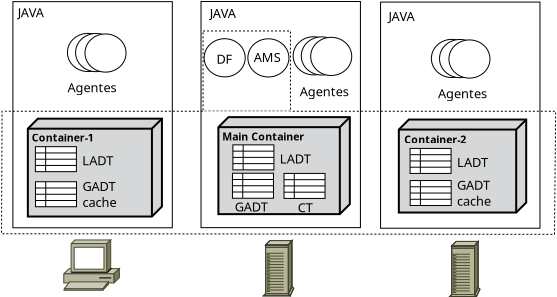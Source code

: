 <?xml version="1.0" encoding="UTF-8"?>
<dia:diagram xmlns:dia="http://www.lysator.liu.se/~alla/dia/">
  <dia:layer name="Segundo Plano" visible="true" active="true">
    <dia:object type="Cisco - PC" version="1" id="O0">
      <dia:attribute name="obj_pos">
        <dia:point val="21.895,15.465"/>
      </dia:attribute>
      <dia:attribute name="obj_bb">
        <dia:rectangle val="21.894,15.464;24.676,17.982"/>
      </dia:attribute>
      <dia:attribute name="meta">
        <dia:composite type="dict"/>
      </dia:attribute>
      <dia:attribute name="elem_corner">
        <dia:point val="21.895,15.465"/>
      </dia:attribute>
      <dia:attribute name="elem_width">
        <dia:real val="2.781"/>
      </dia:attribute>
      <dia:attribute name="elem_height">
        <dia:real val="2.516"/>
      </dia:attribute>
      <dia:attribute name="line_width">
        <dia:real val="0.05"/>
      </dia:attribute>
      <dia:attribute name="line_colour">
        <dia:color val="#000000"/>
      </dia:attribute>
      <dia:attribute name="fill_colour">
        <dia:color val="#ffffff"/>
      </dia:attribute>
      <dia:attribute name="show_background">
        <dia:boolean val="true"/>
      </dia:attribute>
      <dia:attribute name="line_style">
        <dia:enum val="0"/>
        <dia:real val="1"/>
      </dia:attribute>
      <dia:attribute name="flip_horizontal">
        <dia:boolean val="false"/>
      </dia:attribute>
      <dia:attribute name="flip_vertical">
        <dia:boolean val="false"/>
      </dia:attribute>
      <dia:attribute name="subscale">
        <dia:real val="1"/>
      </dia:attribute>
    </dia:object>
    <dia:object type="Cisco - IBM Tower" version="1" id="O1">
      <dia:attribute name="obj_pos">
        <dia:point val="31.875,15.496"/>
      </dia:attribute>
      <dia:attribute name="obj_bb">
        <dia:rectangle val="31.869,14.825;34.19,19.258"/>
      </dia:attribute>
      <dia:attribute name="meta">
        <dia:composite type="dict"/>
      </dia:attribute>
      <dia:attribute name="elem_corner">
        <dia:point val="31.875,15.496"/>
      </dia:attribute>
      <dia:attribute name="elem_width">
        <dia:real val="1.519"/>
      </dia:attribute>
      <dia:attribute name="elem_height">
        <dia:real val="2.762"/>
      </dia:attribute>
      <dia:attribute name="line_width">
        <dia:real val="0.05"/>
      </dia:attribute>
      <dia:attribute name="line_colour">
        <dia:color val="#000000"/>
      </dia:attribute>
      <dia:attribute name="fill_colour">
        <dia:color val="#ffffff"/>
      </dia:attribute>
      <dia:attribute name="show_background">
        <dia:boolean val="true"/>
      </dia:attribute>
      <dia:attribute name="line_style">
        <dia:enum val="0"/>
        <dia:real val="1"/>
      </dia:attribute>
      <dia:attribute name="flip_horizontal">
        <dia:boolean val="false"/>
      </dia:attribute>
      <dia:attribute name="flip_vertical">
        <dia:boolean val="false"/>
      </dia:attribute>
      <dia:attribute name="subscale">
        <dia:real val="1"/>
      </dia:attribute>
    </dia:object>
    <dia:object type="Flowchart - Box" version="0" id="O2">
      <dia:attribute name="obj_pos">
        <dia:point val="19.351,3.55"/>
      </dia:attribute>
      <dia:attribute name="obj_bb">
        <dia:rectangle val="19.326,3.525;27.345,14.882"/>
      </dia:attribute>
      <dia:attribute name="elem_corner">
        <dia:point val="19.351,3.55"/>
      </dia:attribute>
      <dia:attribute name="elem_width">
        <dia:real val="7.97"/>
      </dia:attribute>
      <dia:attribute name="elem_height">
        <dia:real val="11.307"/>
      </dia:attribute>
      <dia:attribute name="border_width">
        <dia:real val="0.05"/>
      </dia:attribute>
      <dia:attribute name="show_background">
        <dia:boolean val="true"/>
      </dia:attribute>
      <dia:attribute name="padding">
        <dia:real val="0.5"/>
      </dia:attribute>
      <dia:attribute name="text">
        <dia:composite type="text">
          <dia:attribute name="string">
            <dia:string>##</dia:string>
          </dia:attribute>
          <dia:attribute name="font">
            <dia:font family="sans" style="0" name="Helvetica"/>
          </dia:attribute>
          <dia:attribute name="height">
            <dia:real val="0.8"/>
          </dia:attribute>
          <dia:attribute name="pos">
            <dia:point val="23.336,9.398"/>
          </dia:attribute>
          <dia:attribute name="color">
            <dia:color val="#000000"/>
          </dia:attribute>
          <dia:attribute name="alignment">
            <dia:enum val="1"/>
          </dia:attribute>
        </dia:composite>
      </dia:attribute>
    </dia:object>
    <dia:object type="Flowchart - Box" version="0" id="O3">
      <dia:attribute name="obj_pos">
        <dia:point val="28.757,3.543"/>
      </dia:attribute>
      <dia:attribute name="obj_bb">
        <dia:rectangle val="28.732,3.518;36.752,14.875"/>
      </dia:attribute>
      <dia:attribute name="elem_corner">
        <dia:point val="28.757,3.543"/>
      </dia:attribute>
      <dia:attribute name="elem_width">
        <dia:real val="7.97"/>
      </dia:attribute>
      <dia:attribute name="elem_height">
        <dia:real val="11.307"/>
      </dia:attribute>
      <dia:attribute name="border_width">
        <dia:real val="0.05"/>
      </dia:attribute>
      <dia:attribute name="show_background">
        <dia:boolean val="true"/>
      </dia:attribute>
      <dia:attribute name="padding">
        <dia:real val="0.5"/>
      </dia:attribute>
      <dia:attribute name="text">
        <dia:composite type="text">
          <dia:attribute name="string">
            <dia:string>##</dia:string>
          </dia:attribute>
          <dia:attribute name="font">
            <dia:font family="sans" style="0" name="Helvetica"/>
          </dia:attribute>
          <dia:attribute name="height">
            <dia:real val="0.8"/>
          </dia:attribute>
          <dia:attribute name="pos">
            <dia:point val="32.742,9.392"/>
          </dia:attribute>
          <dia:attribute name="color">
            <dia:color val="#000000"/>
          </dia:attribute>
          <dia:attribute name="alignment">
            <dia:enum val="1"/>
          </dia:attribute>
        </dia:composite>
      </dia:attribute>
    </dia:object>
    <dia:object type="Standard - Box" version="0" id="O4">
      <dia:attribute name="obj_pos">
        <dia:point val="28.859,5.017"/>
      </dia:attribute>
      <dia:attribute name="obj_bb">
        <dia:rectangle val="28.834,4.992;33.255,9.056"/>
      </dia:attribute>
      <dia:attribute name="elem_corner">
        <dia:point val="28.859,5.017"/>
      </dia:attribute>
      <dia:attribute name="elem_width">
        <dia:real val="4.37"/>
      </dia:attribute>
      <dia:attribute name="elem_height">
        <dia:real val="4.014"/>
      </dia:attribute>
      <dia:attribute name="border_width">
        <dia:real val="0.05"/>
      </dia:attribute>
      <dia:attribute name="show_background">
        <dia:boolean val="true"/>
      </dia:attribute>
      <dia:attribute name="line_style">
        <dia:enum val="4"/>
      </dia:attribute>
    </dia:object>
    <dia:object type="Flowchart - Box" version="0" id="O5">
      <dia:attribute name="obj_pos">
        <dia:point val="37.734,3.572"/>
      </dia:attribute>
      <dia:attribute name="obj_bb">
        <dia:rectangle val="37.709,3.547;45.728,14.904"/>
      </dia:attribute>
      <dia:attribute name="elem_corner">
        <dia:point val="37.734,3.572"/>
      </dia:attribute>
      <dia:attribute name="elem_width">
        <dia:real val="7.97"/>
      </dia:attribute>
      <dia:attribute name="elem_height">
        <dia:real val="11.307"/>
      </dia:attribute>
      <dia:attribute name="border_width">
        <dia:real val="0.05"/>
      </dia:attribute>
      <dia:attribute name="show_background">
        <dia:boolean val="true"/>
      </dia:attribute>
      <dia:attribute name="padding">
        <dia:real val="0.5"/>
      </dia:attribute>
      <dia:attribute name="text">
        <dia:composite type="text">
          <dia:attribute name="string">
            <dia:string>##</dia:string>
          </dia:attribute>
          <dia:attribute name="font">
            <dia:font family="sans" style="0" name="Helvetica"/>
          </dia:attribute>
          <dia:attribute name="height">
            <dia:real val="0.8"/>
          </dia:attribute>
          <dia:attribute name="pos">
            <dia:point val="41.719,9.421"/>
          </dia:attribute>
          <dia:attribute name="color">
            <dia:color val="#000000"/>
          </dia:attribute>
          <dia:attribute name="alignment">
            <dia:enum val="1"/>
          </dia:attribute>
        </dia:composite>
      </dia:attribute>
    </dia:object>
    <dia:object type="Cisco - IBM Tower" version="1" id="O6">
      <dia:attribute name="obj_pos">
        <dia:point val="41.184,15.541"/>
      </dia:attribute>
      <dia:attribute name="obj_bb">
        <dia:rectangle val="41.178,14.87;43.498,19.303"/>
      </dia:attribute>
      <dia:attribute name="meta">
        <dia:composite type="dict"/>
      </dia:attribute>
      <dia:attribute name="elem_corner">
        <dia:point val="41.184,15.541"/>
      </dia:attribute>
      <dia:attribute name="elem_width">
        <dia:real val="1.519"/>
      </dia:attribute>
      <dia:attribute name="elem_height">
        <dia:real val="2.762"/>
      </dia:attribute>
      <dia:attribute name="line_width">
        <dia:real val="0.05"/>
      </dia:attribute>
      <dia:attribute name="line_colour">
        <dia:color val="#000000"/>
      </dia:attribute>
      <dia:attribute name="fill_colour">
        <dia:color val="#ffffff"/>
      </dia:attribute>
      <dia:attribute name="show_background">
        <dia:boolean val="true"/>
      </dia:attribute>
      <dia:attribute name="line_style">
        <dia:enum val="0"/>
        <dia:real val="1"/>
      </dia:attribute>
      <dia:attribute name="flip_horizontal">
        <dia:boolean val="false"/>
      </dia:attribute>
      <dia:attribute name="flip_vertical">
        <dia:boolean val="false"/>
      </dia:attribute>
      <dia:attribute name="subscale">
        <dia:real val="1"/>
      </dia:attribute>
    </dia:object>
    <dia:object type="Standard - Text" version="1" id="O7">
      <dia:attribute name="obj_pos">
        <dia:point val="19.588,4.33"/>
      </dia:attribute>
      <dia:attribute name="obj_bb">
        <dia:rectangle val="19.588,3.735;21.03,4.482"/>
      </dia:attribute>
      <dia:attribute name="text">
        <dia:composite type="text">
          <dia:attribute name="string">
            <dia:string>#JAVA#</dia:string>
          </dia:attribute>
          <dia:attribute name="font">
            <dia:font family="sans" style="0" name="Helvetica"/>
          </dia:attribute>
          <dia:attribute name="height">
            <dia:real val="0.8"/>
          </dia:attribute>
          <dia:attribute name="pos">
            <dia:point val="19.588,4.33"/>
          </dia:attribute>
          <dia:attribute name="color">
            <dia:color val="#000000"/>
          </dia:attribute>
          <dia:attribute name="alignment">
            <dia:enum val="0"/>
          </dia:attribute>
        </dia:composite>
      </dia:attribute>
      <dia:attribute name="valign">
        <dia:enum val="3"/>
      </dia:attribute>
    </dia:object>
    <dia:object type="Standard - Text" version="1" id="O8">
      <dia:attribute name="obj_pos">
        <dia:point val="29.195,4.365"/>
      </dia:attribute>
      <dia:attribute name="obj_bb">
        <dia:rectangle val="29.195,3.77;30.637,4.518"/>
      </dia:attribute>
      <dia:attribute name="text">
        <dia:composite type="text">
          <dia:attribute name="string">
            <dia:string>#JAVA#</dia:string>
          </dia:attribute>
          <dia:attribute name="font">
            <dia:font family="sans" style="0" name="Helvetica"/>
          </dia:attribute>
          <dia:attribute name="height">
            <dia:real val="0.8"/>
          </dia:attribute>
          <dia:attribute name="pos">
            <dia:point val="29.195,4.365"/>
          </dia:attribute>
          <dia:attribute name="color">
            <dia:color val="#000000"/>
          </dia:attribute>
          <dia:attribute name="alignment">
            <dia:enum val="0"/>
          </dia:attribute>
        </dia:composite>
      </dia:attribute>
      <dia:attribute name="valign">
        <dia:enum val="3"/>
      </dia:attribute>
    </dia:object>
    <dia:object type="Standard - Text" version="1" id="O9">
      <dia:attribute name="obj_pos">
        <dia:point val="38.129,4.521"/>
      </dia:attribute>
      <dia:attribute name="obj_bb">
        <dia:rectangle val="38.129,3.926;39.572,4.673"/>
      </dia:attribute>
      <dia:attribute name="text">
        <dia:composite type="text">
          <dia:attribute name="string">
            <dia:string>#JAVA#</dia:string>
          </dia:attribute>
          <dia:attribute name="font">
            <dia:font family="sans" style="0" name="Helvetica"/>
          </dia:attribute>
          <dia:attribute name="height">
            <dia:real val="0.8"/>
          </dia:attribute>
          <dia:attribute name="pos">
            <dia:point val="38.129,4.521"/>
          </dia:attribute>
          <dia:attribute name="color">
            <dia:color val="#000000"/>
          </dia:attribute>
          <dia:attribute name="alignment">
            <dia:enum val="0"/>
          </dia:attribute>
        </dia:composite>
      </dia:attribute>
      <dia:attribute name="valign">
        <dia:enum val="3"/>
      </dia:attribute>
    </dia:object>
    <dia:group>
      <dia:object type="Flowchart - Ellipse" version="0" id="O10">
        <dia:attribute name="obj_pos">
          <dia:point val="22.078,5.137"/>
        </dia:attribute>
        <dia:attribute name="obj_bb">
          <dia:rectangle val="22.052,5.112;24.155,7.071"/>
        </dia:attribute>
        <dia:attribute name="elem_corner">
          <dia:point val="22.078,5.137"/>
        </dia:attribute>
        <dia:attribute name="elem_width">
          <dia:real val="2.053"/>
        </dia:attribute>
        <dia:attribute name="elem_height">
          <dia:real val="1.909"/>
        </dia:attribute>
        <dia:attribute name="border_width">
          <dia:real val="0.05"/>
        </dia:attribute>
        <dia:attribute name="show_background">
          <dia:boolean val="true"/>
        </dia:attribute>
        <dia:attribute name="padding">
          <dia:real val="0.354"/>
        </dia:attribute>
        <dia:attribute name="text">
          <dia:composite type="text">
            <dia:attribute name="string">
              <dia:string>##</dia:string>
            </dia:attribute>
            <dia:attribute name="font">
              <dia:font family="sans" style="0" name="Helvetica"/>
            </dia:attribute>
            <dia:attribute name="height">
              <dia:real val="0.8"/>
            </dia:attribute>
            <dia:attribute name="pos">
              <dia:point val="23.104,6.286"/>
            </dia:attribute>
            <dia:attribute name="color">
              <dia:color val="#000000"/>
            </dia:attribute>
            <dia:attribute name="alignment">
              <dia:enum val="1"/>
            </dia:attribute>
          </dia:composite>
        </dia:attribute>
      </dia:object>
      <dia:object type="Flowchart - Ellipse" version="0" id="O11">
        <dia:attribute name="obj_pos">
          <dia:point val="22.485,5.142"/>
        </dia:attribute>
        <dia:attribute name="obj_bb">
          <dia:rectangle val="22.46,5.117;24.563,7.077"/>
        </dia:attribute>
        <dia:attribute name="elem_corner">
          <dia:point val="22.485,5.142"/>
        </dia:attribute>
        <dia:attribute name="elem_width">
          <dia:real val="2.053"/>
        </dia:attribute>
        <dia:attribute name="elem_height">
          <dia:real val="1.909"/>
        </dia:attribute>
        <dia:attribute name="border_width">
          <dia:real val="0.05"/>
        </dia:attribute>
        <dia:attribute name="show_background">
          <dia:boolean val="true"/>
        </dia:attribute>
        <dia:attribute name="padding">
          <dia:real val="0.354"/>
        </dia:attribute>
        <dia:attribute name="text">
          <dia:composite type="text">
            <dia:attribute name="string">
              <dia:string>##</dia:string>
            </dia:attribute>
            <dia:attribute name="font">
              <dia:font family="sans" style="0" name="Helvetica"/>
            </dia:attribute>
            <dia:attribute name="height">
              <dia:real val="0.8"/>
            </dia:attribute>
            <dia:attribute name="pos">
              <dia:point val="23.511,6.292"/>
            </dia:attribute>
            <dia:attribute name="color">
              <dia:color val="#000000"/>
            </dia:attribute>
            <dia:attribute name="alignment">
              <dia:enum val="1"/>
            </dia:attribute>
          </dia:composite>
        </dia:attribute>
      </dia:object>
      <dia:object type="Flowchart - Ellipse" version="0" id="O12">
        <dia:attribute name="obj_pos">
          <dia:point val="22.955,5.165"/>
        </dia:attribute>
        <dia:attribute name="obj_bb">
          <dia:rectangle val="22.93,5.14;25.033,7.1"/>
        </dia:attribute>
        <dia:attribute name="elem_corner">
          <dia:point val="22.955,5.165"/>
        </dia:attribute>
        <dia:attribute name="elem_width">
          <dia:real val="2.053"/>
        </dia:attribute>
        <dia:attribute name="elem_height">
          <dia:real val="1.909"/>
        </dia:attribute>
        <dia:attribute name="border_width">
          <dia:real val="0.05"/>
        </dia:attribute>
        <dia:attribute name="show_background">
          <dia:boolean val="true"/>
        </dia:attribute>
        <dia:attribute name="padding">
          <dia:real val="0.354"/>
        </dia:attribute>
        <dia:attribute name="text">
          <dia:composite type="text">
            <dia:attribute name="string">
              <dia:string>##</dia:string>
            </dia:attribute>
            <dia:attribute name="font">
              <dia:font family="sans" style="0" name="Helvetica"/>
            </dia:attribute>
            <dia:attribute name="height">
              <dia:real val="0.8"/>
            </dia:attribute>
            <dia:attribute name="pos">
              <dia:point val="23.981,6.315"/>
            </dia:attribute>
            <dia:attribute name="color">
              <dia:color val="#000000"/>
            </dia:attribute>
            <dia:attribute name="alignment">
              <dia:enum val="1"/>
            </dia:attribute>
          </dia:composite>
        </dia:attribute>
      </dia:object>
    </dia:group>
    <dia:group>
      <dia:object type="Flowchart - Ellipse" version="0" id="O13">
        <dia:attribute name="obj_pos">
          <dia:point val="33.363,5.305"/>
        </dia:attribute>
        <dia:attribute name="obj_bb">
          <dia:rectangle val="33.338,5.28;35.441,7.24"/>
        </dia:attribute>
        <dia:attribute name="elem_corner">
          <dia:point val="33.363,5.305"/>
        </dia:attribute>
        <dia:attribute name="elem_width">
          <dia:real val="2.053"/>
        </dia:attribute>
        <dia:attribute name="elem_height">
          <dia:real val="1.909"/>
        </dia:attribute>
        <dia:attribute name="border_width">
          <dia:real val="0.05"/>
        </dia:attribute>
        <dia:attribute name="show_background">
          <dia:boolean val="true"/>
        </dia:attribute>
        <dia:attribute name="padding">
          <dia:real val="0.354"/>
        </dia:attribute>
        <dia:attribute name="text">
          <dia:composite type="text">
            <dia:attribute name="string">
              <dia:string>##</dia:string>
            </dia:attribute>
            <dia:attribute name="font">
              <dia:font family="sans" style="0" name="Helvetica"/>
            </dia:attribute>
            <dia:attribute name="height">
              <dia:real val="0.8"/>
            </dia:attribute>
            <dia:attribute name="pos">
              <dia:point val="34.389,6.455"/>
            </dia:attribute>
            <dia:attribute name="color">
              <dia:color val="#000000"/>
            </dia:attribute>
            <dia:attribute name="alignment">
              <dia:enum val="1"/>
            </dia:attribute>
          </dia:composite>
        </dia:attribute>
      </dia:object>
      <dia:object type="Flowchart - Ellipse" version="0" id="O14">
        <dia:attribute name="obj_pos">
          <dia:point val="33.77,5.311"/>
        </dia:attribute>
        <dia:attribute name="obj_bb">
          <dia:rectangle val="33.745,5.286;35.848,7.245"/>
        </dia:attribute>
        <dia:attribute name="elem_corner">
          <dia:point val="33.77,5.311"/>
        </dia:attribute>
        <dia:attribute name="elem_width">
          <dia:real val="2.053"/>
        </dia:attribute>
        <dia:attribute name="elem_height">
          <dia:real val="1.909"/>
        </dia:attribute>
        <dia:attribute name="border_width">
          <dia:real val="0.05"/>
        </dia:attribute>
        <dia:attribute name="show_background">
          <dia:boolean val="true"/>
        </dia:attribute>
        <dia:attribute name="padding">
          <dia:real val="0.354"/>
        </dia:attribute>
        <dia:attribute name="text">
          <dia:composite type="text">
            <dia:attribute name="string">
              <dia:string>##</dia:string>
            </dia:attribute>
            <dia:attribute name="font">
              <dia:font family="sans" style="0" name="Helvetica"/>
            </dia:attribute>
            <dia:attribute name="height">
              <dia:real val="0.8"/>
            </dia:attribute>
            <dia:attribute name="pos">
              <dia:point val="34.796,6.461"/>
            </dia:attribute>
            <dia:attribute name="color">
              <dia:color val="#000000"/>
            </dia:attribute>
            <dia:attribute name="alignment">
              <dia:enum val="1"/>
            </dia:attribute>
          </dia:composite>
        </dia:attribute>
      </dia:object>
      <dia:object type="Flowchart - Ellipse" version="0" id="O15">
        <dia:attribute name="obj_pos">
          <dia:point val="34.24,5.334"/>
        </dia:attribute>
        <dia:attribute name="obj_bb">
          <dia:rectangle val="34.215,5.309;36.318,7.268"/>
        </dia:attribute>
        <dia:attribute name="elem_corner">
          <dia:point val="34.24,5.334"/>
        </dia:attribute>
        <dia:attribute name="elem_width">
          <dia:real val="2.053"/>
        </dia:attribute>
        <dia:attribute name="elem_height">
          <dia:real val="1.909"/>
        </dia:attribute>
        <dia:attribute name="border_width">
          <dia:real val="0.05"/>
        </dia:attribute>
        <dia:attribute name="show_background">
          <dia:boolean val="true"/>
        </dia:attribute>
        <dia:attribute name="padding">
          <dia:real val="0.354"/>
        </dia:attribute>
        <dia:attribute name="text">
          <dia:composite type="text">
            <dia:attribute name="string">
              <dia:string>##</dia:string>
            </dia:attribute>
            <dia:attribute name="font">
              <dia:font family="sans" style="0" name="Helvetica"/>
            </dia:attribute>
            <dia:attribute name="height">
              <dia:real val="0.8"/>
            </dia:attribute>
            <dia:attribute name="pos">
              <dia:point val="35.267,6.483"/>
            </dia:attribute>
            <dia:attribute name="color">
              <dia:color val="#000000"/>
            </dia:attribute>
            <dia:attribute name="alignment">
              <dia:enum val="1"/>
            </dia:attribute>
          </dia:composite>
        </dia:attribute>
      </dia:object>
    </dia:group>
    <dia:group>
      <dia:object type="Flowchart - Ellipse" version="0" id="O16">
        <dia:attribute name="obj_pos">
          <dia:point val="40.275,5.436"/>
        </dia:attribute>
        <dia:attribute name="obj_bb">
          <dia:rectangle val="40.25,5.411;42.353,7.371"/>
        </dia:attribute>
        <dia:attribute name="elem_corner">
          <dia:point val="40.275,5.436"/>
        </dia:attribute>
        <dia:attribute name="elem_width">
          <dia:real val="2.053"/>
        </dia:attribute>
        <dia:attribute name="elem_height">
          <dia:real val="1.909"/>
        </dia:attribute>
        <dia:attribute name="border_width">
          <dia:real val="0.05"/>
        </dia:attribute>
        <dia:attribute name="show_background">
          <dia:boolean val="true"/>
        </dia:attribute>
        <dia:attribute name="padding">
          <dia:real val="0.354"/>
        </dia:attribute>
        <dia:attribute name="text">
          <dia:composite type="text">
            <dia:attribute name="string">
              <dia:string>##</dia:string>
            </dia:attribute>
            <dia:attribute name="font">
              <dia:font family="sans" style="0" name="Helvetica"/>
            </dia:attribute>
            <dia:attribute name="height">
              <dia:real val="0.8"/>
            </dia:attribute>
            <dia:attribute name="pos">
              <dia:point val="41.301,6.586"/>
            </dia:attribute>
            <dia:attribute name="color">
              <dia:color val="#000000"/>
            </dia:attribute>
            <dia:attribute name="alignment">
              <dia:enum val="1"/>
            </dia:attribute>
          </dia:composite>
        </dia:attribute>
      </dia:object>
      <dia:object type="Flowchart - Ellipse" version="0" id="O17">
        <dia:attribute name="obj_pos">
          <dia:point val="40.682,5.442"/>
        </dia:attribute>
        <dia:attribute name="obj_bb">
          <dia:rectangle val="40.657,5.417;42.76,7.376"/>
        </dia:attribute>
        <dia:attribute name="elem_corner">
          <dia:point val="40.682,5.442"/>
        </dia:attribute>
        <dia:attribute name="elem_width">
          <dia:real val="2.053"/>
        </dia:attribute>
        <dia:attribute name="elem_height">
          <dia:real val="1.909"/>
        </dia:attribute>
        <dia:attribute name="border_width">
          <dia:real val="0.05"/>
        </dia:attribute>
        <dia:attribute name="show_background">
          <dia:boolean val="true"/>
        </dia:attribute>
        <dia:attribute name="padding">
          <dia:real val="0.354"/>
        </dia:attribute>
        <dia:attribute name="text">
          <dia:composite type="text">
            <dia:attribute name="string">
              <dia:string>##</dia:string>
            </dia:attribute>
            <dia:attribute name="font">
              <dia:font family="sans" style="0" name="Helvetica"/>
            </dia:attribute>
            <dia:attribute name="height">
              <dia:real val="0.8"/>
            </dia:attribute>
            <dia:attribute name="pos">
              <dia:point val="41.708,6.591"/>
            </dia:attribute>
            <dia:attribute name="color">
              <dia:color val="#000000"/>
            </dia:attribute>
            <dia:attribute name="alignment">
              <dia:enum val="1"/>
            </dia:attribute>
          </dia:composite>
        </dia:attribute>
      </dia:object>
      <dia:object type="Flowchart - Ellipse" version="0" id="O18">
        <dia:attribute name="obj_pos">
          <dia:point val="41.152,5.464"/>
        </dia:attribute>
        <dia:attribute name="obj_bb">
          <dia:rectangle val="41.127,5.439;43.23,7.399"/>
        </dia:attribute>
        <dia:attribute name="elem_corner">
          <dia:point val="41.152,5.464"/>
        </dia:attribute>
        <dia:attribute name="elem_width">
          <dia:real val="2.053"/>
        </dia:attribute>
        <dia:attribute name="elem_height">
          <dia:real val="1.909"/>
        </dia:attribute>
        <dia:attribute name="border_width">
          <dia:real val="0.05"/>
        </dia:attribute>
        <dia:attribute name="show_background">
          <dia:boolean val="true"/>
        </dia:attribute>
        <dia:attribute name="padding">
          <dia:real val="0.354"/>
        </dia:attribute>
        <dia:attribute name="text">
          <dia:composite type="text">
            <dia:attribute name="string">
              <dia:string>##</dia:string>
            </dia:attribute>
            <dia:attribute name="font">
              <dia:font family="sans" style="0" name="Helvetica"/>
            </dia:attribute>
            <dia:attribute name="height">
              <dia:real val="0.8"/>
            </dia:attribute>
            <dia:attribute name="pos">
              <dia:point val="42.178,6.614"/>
            </dia:attribute>
            <dia:attribute name="color">
              <dia:color val="#000000"/>
            </dia:attribute>
            <dia:attribute name="alignment">
              <dia:enum val="1"/>
            </dia:attribute>
          </dia:composite>
        </dia:attribute>
      </dia:object>
    </dia:group>
    <dia:object type="Standard - Text" version="1" id="O19">
      <dia:attribute name="obj_pos">
        <dia:point val="22.077,8.084"/>
      </dia:attribute>
      <dia:attribute name="obj_bb">
        <dia:rectangle val="22.077,7.489;24.7,8.236"/>
      </dia:attribute>
      <dia:attribute name="text">
        <dia:composite type="text">
          <dia:attribute name="string">
            <dia:string>#Agentes#</dia:string>
          </dia:attribute>
          <dia:attribute name="font">
            <dia:font family="sans" style="0" name="Helvetica"/>
          </dia:attribute>
          <dia:attribute name="height">
            <dia:real val="0.8"/>
          </dia:attribute>
          <dia:attribute name="pos">
            <dia:point val="22.077,8.084"/>
          </dia:attribute>
          <dia:attribute name="color">
            <dia:color val="#000000"/>
          </dia:attribute>
          <dia:attribute name="alignment">
            <dia:enum val="0"/>
          </dia:attribute>
        </dia:composite>
      </dia:attribute>
      <dia:attribute name="valign">
        <dia:enum val="3"/>
      </dia:attribute>
    </dia:object>
    <dia:object type="Standard - Text" version="1" id="O20">
      <dia:attribute name="obj_pos">
        <dia:point val="33.691,8.279"/>
      </dia:attribute>
      <dia:attribute name="obj_bb">
        <dia:rectangle val="33.691,7.684;36.314,8.432"/>
      </dia:attribute>
      <dia:attribute name="text">
        <dia:composite type="text">
          <dia:attribute name="string">
            <dia:string>#Agentes#</dia:string>
          </dia:attribute>
          <dia:attribute name="font">
            <dia:font family="sans" style="0" name="Helvetica"/>
          </dia:attribute>
          <dia:attribute name="height">
            <dia:real val="0.8"/>
          </dia:attribute>
          <dia:attribute name="pos">
            <dia:point val="33.691,8.279"/>
          </dia:attribute>
          <dia:attribute name="color">
            <dia:color val="#000000"/>
          </dia:attribute>
          <dia:attribute name="alignment">
            <dia:enum val="0"/>
          </dia:attribute>
        </dia:composite>
      </dia:attribute>
      <dia:attribute name="valign">
        <dia:enum val="3"/>
      </dia:attribute>
    </dia:object>
    <dia:object type="Standard - Text" version="1" id="O21">
      <dia:attribute name="obj_pos">
        <dia:point val="40.603,8.375"/>
      </dia:attribute>
      <dia:attribute name="obj_bb">
        <dia:rectangle val="40.584,7.761;43.226,8.565"/>
      </dia:attribute>
      <dia:attribute name="text">
        <dia:composite type="text">
          <dia:attribute name="string">
            <dia:string>#Agentes#</dia:string>
          </dia:attribute>
          <dia:attribute name="font">
            <dia:font family="sans" style="0" name="Helvetica"/>
          </dia:attribute>
          <dia:attribute name="height">
            <dia:real val="0.8"/>
          </dia:attribute>
          <dia:attribute name="pos">
            <dia:point val="40.603,8.375"/>
          </dia:attribute>
          <dia:attribute name="color">
            <dia:color val="#000000"/>
          </dia:attribute>
          <dia:attribute name="alignment">
            <dia:enum val="0"/>
          </dia:attribute>
        </dia:composite>
      </dia:attribute>
      <dia:attribute name="valign">
        <dia:enum val="3"/>
      </dia:attribute>
    </dia:object>
    <dia:object type="Flowchart - Ellipse" version="0" id="O22">
      <dia:attribute name="obj_pos">
        <dia:point val="31.099,5.408"/>
      </dia:attribute>
      <dia:attribute name="obj_bb">
        <dia:rectangle val="31.075,5.383;33.178,7.342"/>
      </dia:attribute>
      <dia:attribute name="elem_corner">
        <dia:point val="31.099,5.408"/>
      </dia:attribute>
      <dia:attribute name="elem_width">
        <dia:real val="2.053"/>
      </dia:attribute>
      <dia:attribute name="elem_height">
        <dia:real val="1.909"/>
      </dia:attribute>
      <dia:attribute name="border_width">
        <dia:real val="0.05"/>
      </dia:attribute>
      <dia:attribute name="show_background">
        <dia:boolean val="true"/>
      </dia:attribute>
      <dia:attribute name="padding">
        <dia:real val="0.354"/>
      </dia:attribute>
      <dia:attribute name="text">
        <dia:composite type="text">
          <dia:attribute name="string">
            <dia:string>##</dia:string>
          </dia:attribute>
          <dia:attribute name="font">
            <dia:font family="sans" style="0" name="Helvetica"/>
          </dia:attribute>
          <dia:attribute name="height">
            <dia:real val="0.8"/>
          </dia:attribute>
          <dia:attribute name="pos">
            <dia:point val="32.126,6.557"/>
          </dia:attribute>
          <dia:attribute name="color">
            <dia:color val="#000000"/>
          </dia:attribute>
          <dia:attribute name="alignment">
            <dia:enum val="1"/>
          </dia:attribute>
        </dia:composite>
      </dia:attribute>
    </dia:object>
    <dia:object type="Flowchart - Ellipse" version="0" id="O23">
      <dia:attribute name="obj_pos">
        <dia:point val="28.913,5.404"/>
      </dia:attribute>
      <dia:attribute name="obj_bb">
        <dia:rectangle val="28.888,5.379;30.991,7.339"/>
      </dia:attribute>
      <dia:attribute name="elem_corner">
        <dia:point val="28.913,5.404"/>
      </dia:attribute>
      <dia:attribute name="elem_width">
        <dia:real val="2.053"/>
      </dia:attribute>
      <dia:attribute name="elem_height">
        <dia:real val="1.909"/>
      </dia:attribute>
      <dia:attribute name="border_width">
        <dia:real val="0.05"/>
      </dia:attribute>
      <dia:attribute name="show_background">
        <dia:boolean val="true"/>
      </dia:attribute>
      <dia:attribute name="padding">
        <dia:real val="0.354"/>
      </dia:attribute>
      <dia:attribute name="text">
        <dia:composite type="text">
          <dia:attribute name="string">
            <dia:string>##</dia:string>
          </dia:attribute>
          <dia:attribute name="font">
            <dia:font family="sans" style="0" name="Helvetica"/>
          </dia:attribute>
          <dia:attribute name="height">
            <dia:real val="0.8"/>
          </dia:attribute>
          <dia:attribute name="pos">
            <dia:point val="29.94,6.554"/>
          </dia:attribute>
          <dia:attribute name="color">
            <dia:color val="#000000"/>
          </dia:attribute>
          <dia:attribute name="alignment">
            <dia:enum val="1"/>
          </dia:attribute>
        </dia:composite>
      </dia:attribute>
    </dia:object>
    <dia:object type="Standard - Text" version="1" id="O24">
      <dia:attribute name="obj_pos">
        <dia:point val="29.533,6.66"/>
      </dia:attribute>
      <dia:attribute name="obj_bb">
        <dia:rectangle val="29.533,6.065;30.393,6.812"/>
      </dia:attribute>
      <dia:attribute name="text">
        <dia:composite type="text">
          <dia:attribute name="string">
            <dia:string>#DF#</dia:string>
          </dia:attribute>
          <dia:attribute name="font">
            <dia:font family="sans" style="0" name="Helvetica"/>
          </dia:attribute>
          <dia:attribute name="height">
            <dia:real val="0.8"/>
          </dia:attribute>
          <dia:attribute name="pos">
            <dia:point val="29.533,6.66"/>
          </dia:attribute>
          <dia:attribute name="color">
            <dia:color val="#000000"/>
          </dia:attribute>
          <dia:attribute name="alignment">
            <dia:enum val="0"/>
          </dia:attribute>
        </dia:composite>
      </dia:attribute>
      <dia:attribute name="valign">
        <dia:enum val="3"/>
      </dia:attribute>
    </dia:object>
    <dia:object type="Standard - Text" version="1" id="O25">
      <dia:attribute name="obj_pos">
        <dia:point val="31.397,6.564"/>
      </dia:attribute>
      <dia:attribute name="obj_bb">
        <dia:rectangle val="31.397,5.969;32.794,6.717"/>
      </dia:attribute>
      <dia:attribute name="text">
        <dia:composite type="text">
          <dia:attribute name="string">
            <dia:string>#AMS#</dia:string>
          </dia:attribute>
          <dia:attribute name="font">
            <dia:font family="sans" style="0" name="Helvetica"/>
          </dia:attribute>
          <dia:attribute name="height">
            <dia:real val="0.8"/>
          </dia:attribute>
          <dia:attribute name="pos">
            <dia:point val="31.397,6.564"/>
          </dia:attribute>
          <dia:attribute name="color">
            <dia:color val="#000000"/>
          </dia:attribute>
          <dia:attribute name="alignment">
            <dia:enum val="0"/>
          </dia:attribute>
        </dia:composite>
      </dia:attribute>
      <dia:attribute name="valign">
        <dia:enum val="3"/>
      </dia:attribute>
    </dia:object>
    <dia:object type="UML - Node" version="0" id="O26">
      <dia:attribute name="obj_pos">
        <dia:point val="20.098,9.902"/>
      </dia:attribute>
      <dia:attribute name="obj_bb">
        <dia:rectangle val="20.048,9.352;26.852,14.343"/>
      </dia:attribute>
      <dia:attribute name="meta">
        <dia:composite type="dict"/>
      </dia:attribute>
      <dia:attribute name="elem_corner">
        <dia:point val="20.098,9.902"/>
      </dia:attribute>
      <dia:attribute name="elem_width">
        <dia:real val="6.204"/>
      </dia:attribute>
      <dia:attribute name="elem_height">
        <dia:real val="4.391"/>
      </dia:attribute>
      <dia:attribute name="line_colour">
        <dia:color val="#000000"/>
      </dia:attribute>
      <dia:attribute name="fill_colour">
        <dia:color val="#d5d7d8"/>
      </dia:attribute>
      <dia:attribute name="name">
        <dia:composite type="text">
          <dia:attribute name="string">
            <dia:string>##</dia:string>
          </dia:attribute>
          <dia:attribute name="font">
            <dia:font family="sans" style="0" name="Helvetica"/>
          </dia:attribute>
          <dia:attribute name="height">
            <dia:real val="0.8"/>
          </dia:attribute>
          <dia:attribute name="pos">
            <dia:point val="20.598,10.997"/>
          </dia:attribute>
          <dia:attribute name="color">
            <dia:color val="#000000"/>
          </dia:attribute>
          <dia:attribute name="alignment">
            <dia:enum val="0"/>
          </dia:attribute>
        </dia:composite>
      </dia:attribute>
    </dia:object>
    <dia:object type="UML - Node" version="0" id="O27">
      <dia:attribute name="obj_pos">
        <dia:point val="29.625,9.826"/>
      </dia:attribute>
      <dia:attribute name="obj_bb">
        <dia:rectangle val="29.575,9.276;36.247,14.224"/>
      </dia:attribute>
      <dia:attribute name="meta">
        <dia:composite type="dict"/>
      </dia:attribute>
      <dia:attribute name="elem_corner">
        <dia:point val="29.625,9.826"/>
      </dia:attribute>
      <dia:attribute name="elem_width">
        <dia:real val="6.072"/>
      </dia:attribute>
      <dia:attribute name="elem_height">
        <dia:real val="4.348"/>
      </dia:attribute>
      <dia:attribute name="line_colour">
        <dia:color val="#000000"/>
      </dia:attribute>
      <dia:attribute name="fill_colour">
        <dia:color val="#d5d7d8"/>
      </dia:attribute>
      <dia:attribute name="name">
        <dia:composite type="text">
          <dia:attribute name="string">
            <dia:string>##</dia:string>
          </dia:attribute>
          <dia:attribute name="font">
            <dia:font family="sans" style="0" name="Helvetica"/>
          </dia:attribute>
          <dia:attribute name="height">
            <dia:real val="0.8"/>
          </dia:attribute>
          <dia:attribute name="pos">
            <dia:point val="30.125,10.921"/>
          </dia:attribute>
          <dia:attribute name="color">
            <dia:color val="#000000"/>
          </dia:attribute>
          <dia:attribute name="alignment">
            <dia:enum val="0"/>
          </dia:attribute>
        </dia:composite>
      </dia:attribute>
    </dia:object>
    <dia:object type="UML - Node" version="0" id="O28">
      <dia:attribute name="obj_pos">
        <dia:point val="38.648,9.946"/>
      </dia:attribute>
      <dia:attribute name="obj_bb">
        <dia:rectangle val="38.597,9.396;45.066,14.146"/>
      </dia:attribute>
      <dia:attribute name="meta">
        <dia:composite type="dict"/>
      </dia:attribute>
      <dia:attribute name="elem_corner">
        <dia:point val="38.648,9.946"/>
      </dia:attribute>
      <dia:attribute name="elem_width">
        <dia:real val="5.868"/>
      </dia:attribute>
      <dia:attribute name="elem_height">
        <dia:real val="4.15"/>
      </dia:attribute>
      <dia:attribute name="line_colour">
        <dia:color val="#000000"/>
      </dia:attribute>
      <dia:attribute name="fill_colour">
        <dia:color val="#d5d7d8"/>
      </dia:attribute>
      <dia:attribute name="name">
        <dia:composite type="text">
          <dia:attribute name="string">
            <dia:string>##</dia:string>
          </dia:attribute>
          <dia:attribute name="font">
            <dia:font family="sans" style="0" name="Helvetica"/>
          </dia:attribute>
          <dia:attribute name="height">
            <dia:real val="0.8"/>
          </dia:attribute>
          <dia:attribute name="pos">
            <dia:point val="39.148,11.041"/>
          </dia:attribute>
          <dia:attribute name="color">
            <dia:color val="#000000"/>
          </dia:attribute>
          <dia:attribute name="alignment">
            <dia:enum val="0"/>
          </dia:attribute>
        </dia:composite>
      </dia:attribute>
    </dia:object>
    <dia:group>
      <dia:group>
        <dia:object type="Flowchart - Box" version="0" id="O29">
          <dia:attribute name="obj_pos">
            <dia:point val="20.475,10.802"/>
          </dia:attribute>
          <dia:attribute name="obj_bb">
            <dia:rectangle val="20.45,10.777;22.552,12.078"/>
          </dia:attribute>
          <dia:attribute name="elem_corner">
            <dia:point val="20.475,10.802"/>
          </dia:attribute>
          <dia:attribute name="elem_width">
            <dia:real val="2.051"/>
          </dia:attribute>
          <dia:attribute name="elem_height">
            <dia:real val="1.25"/>
          </dia:attribute>
          <dia:attribute name="border_width">
            <dia:real val="0.05"/>
          </dia:attribute>
          <dia:attribute name="show_background">
            <dia:boolean val="true"/>
          </dia:attribute>
          <dia:attribute name="padding">
            <dia:real val="0.5"/>
          </dia:attribute>
          <dia:attribute name="text">
            <dia:composite type="text">
              <dia:attribute name="string">
                <dia:string>##</dia:string>
              </dia:attribute>
              <dia:attribute name="font">
                <dia:font family="sans" style="0" name="Helvetica"/>
              </dia:attribute>
              <dia:attribute name="height">
                <dia:real val="0.2"/>
              </dia:attribute>
              <dia:attribute name="pos">
                <dia:point val="21.501,11.477"/>
              </dia:attribute>
              <dia:attribute name="color">
                <dia:color val="#000000"/>
              </dia:attribute>
              <dia:attribute name="alignment">
                <dia:enum val="1"/>
              </dia:attribute>
            </dia:composite>
          </dia:attribute>
        </dia:object>
        <dia:object type="Standard - Line" version="0" id="O30">
          <dia:attribute name="obj_pos">
            <dia:point val="20.988,10.802"/>
          </dia:attribute>
          <dia:attribute name="obj_bb">
            <dia:rectangle val="20.963,10.777;21.013,12.078"/>
          </dia:attribute>
          <dia:attribute name="conn_endpoints">
            <dia:point val="20.988,10.802"/>
            <dia:point val="20.988,12.053"/>
          </dia:attribute>
          <dia:attribute name="numcp">
            <dia:int val="1"/>
          </dia:attribute>
          <dia:attribute name="line_width">
            <dia:real val="0.05"/>
          </dia:attribute>
          <dia:connections>
            <dia:connection handle="0" to="O29" connection="1"/>
            <dia:connection handle="1" to="O29" connection="12"/>
          </dia:connections>
        </dia:object>
        <dia:object type="Standard - Line" version="0" id="O31">
          <dia:attribute name="obj_pos">
            <dia:point val="20.475,11.115"/>
          </dia:attribute>
          <dia:attribute name="obj_bb">
            <dia:rectangle val="20.45,11.09;22.552,11.14"/>
          </dia:attribute>
          <dia:attribute name="conn_endpoints">
            <dia:point val="20.475,11.115"/>
            <dia:point val="22.527,11.115"/>
          </dia:attribute>
          <dia:attribute name="numcp">
            <dia:int val="1"/>
          </dia:attribute>
          <dia:attribute name="line_width">
            <dia:real val="0.05"/>
          </dia:attribute>
          <dia:connections>
            <dia:connection handle="0" to="O29" connection="5"/>
            <dia:connection handle="1" to="O29" connection="6"/>
          </dia:connections>
        </dia:object>
        <dia:object type="Standard - Line" version="0" id="O32">
          <dia:attribute name="obj_pos">
            <dia:point val="20.475,11.428"/>
          </dia:attribute>
          <dia:attribute name="obj_bb">
            <dia:rectangle val="20.45,11.403;22.552,11.453"/>
          </dia:attribute>
          <dia:attribute name="conn_endpoints">
            <dia:point val="20.475,11.428"/>
            <dia:point val="22.527,11.428"/>
          </dia:attribute>
          <dia:attribute name="numcp">
            <dia:int val="1"/>
          </dia:attribute>
          <dia:attribute name="line_width">
            <dia:real val="0.05"/>
          </dia:attribute>
          <dia:connections>
            <dia:connection handle="0" to="O29" connection="7"/>
            <dia:connection handle="1" to="O29" connection="8"/>
          </dia:connections>
        </dia:object>
        <dia:object type="Standard - Line" version="0" id="O33">
          <dia:attribute name="obj_pos">
            <dia:point val="20.475,11.74"/>
          </dia:attribute>
          <dia:attribute name="obj_bb">
            <dia:rectangle val="20.45,11.715;22.552,11.765"/>
          </dia:attribute>
          <dia:attribute name="conn_endpoints">
            <dia:point val="20.475,11.74"/>
            <dia:point val="22.527,11.74"/>
          </dia:attribute>
          <dia:attribute name="numcp">
            <dia:int val="1"/>
          </dia:attribute>
          <dia:attribute name="line_width">
            <dia:real val="0.05"/>
          </dia:attribute>
          <dia:connections>
            <dia:connection handle="0" to="O29" connection="9"/>
            <dia:connection handle="1" to="O29" connection="10"/>
          </dia:connections>
        </dia:object>
      </dia:group>
      <dia:object type="Standard - Text" version="1" id="O34">
        <dia:attribute name="obj_pos">
          <dia:point val="22.824,11.736"/>
        </dia:attribute>
        <dia:attribute name="obj_bb">
          <dia:rectangle val="22.824,11.142;24.517,11.889"/>
        </dia:attribute>
        <dia:attribute name="text">
          <dia:composite type="text">
            <dia:attribute name="string">
              <dia:string>#LADT#</dia:string>
            </dia:attribute>
            <dia:attribute name="font">
              <dia:font family="sans" style="0" name="Helvetica"/>
            </dia:attribute>
            <dia:attribute name="height">
              <dia:real val="0.8"/>
            </dia:attribute>
            <dia:attribute name="pos">
              <dia:point val="22.824,11.736"/>
            </dia:attribute>
            <dia:attribute name="color">
              <dia:color val="#000000"/>
            </dia:attribute>
            <dia:attribute name="alignment">
              <dia:enum val="0"/>
            </dia:attribute>
          </dia:composite>
        </dia:attribute>
        <dia:attribute name="valign">
          <dia:enum val="3"/>
        </dia:attribute>
      </dia:object>
    </dia:group>
    <dia:group>
      <dia:group>
        <dia:object type="Flowchart - Box" version="0" id="O35">
          <dia:attribute name="obj_pos">
            <dia:point val="20.48,12.555"/>
          </dia:attribute>
          <dia:attribute name="obj_bb">
            <dia:rectangle val="20.454,12.53;22.556,13.831"/>
          </dia:attribute>
          <dia:attribute name="elem_corner">
            <dia:point val="20.48,12.555"/>
          </dia:attribute>
          <dia:attribute name="elem_width">
            <dia:real val="2.051"/>
          </dia:attribute>
          <dia:attribute name="elem_height">
            <dia:real val="1.25"/>
          </dia:attribute>
          <dia:attribute name="border_width">
            <dia:real val="0.05"/>
          </dia:attribute>
          <dia:attribute name="show_background">
            <dia:boolean val="true"/>
          </dia:attribute>
          <dia:attribute name="padding">
            <dia:real val="0.5"/>
          </dia:attribute>
          <dia:attribute name="text">
            <dia:composite type="text">
              <dia:attribute name="string">
                <dia:string>##</dia:string>
              </dia:attribute>
              <dia:attribute name="font">
                <dia:font family="sans" style="0" name="Helvetica"/>
              </dia:attribute>
              <dia:attribute name="height">
                <dia:real val="0.2"/>
              </dia:attribute>
              <dia:attribute name="pos">
                <dia:point val="21.505,13.23"/>
              </dia:attribute>
              <dia:attribute name="color">
                <dia:color val="#000000"/>
              </dia:attribute>
              <dia:attribute name="alignment">
                <dia:enum val="1"/>
              </dia:attribute>
            </dia:composite>
          </dia:attribute>
        </dia:object>
        <dia:object type="Standard - Line" version="0" id="O36">
          <dia:attribute name="obj_pos">
            <dia:point val="20.992,12.555"/>
          </dia:attribute>
          <dia:attribute name="obj_bb">
            <dia:rectangle val="20.967,12.53;21.017,13.831"/>
          </dia:attribute>
          <dia:attribute name="conn_endpoints">
            <dia:point val="20.992,12.555"/>
            <dia:point val="20.992,13.806"/>
          </dia:attribute>
          <dia:attribute name="numcp">
            <dia:int val="1"/>
          </dia:attribute>
          <dia:attribute name="line_width">
            <dia:real val="0.05"/>
          </dia:attribute>
          <dia:connections>
            <dia:connection handle="0" to="O35" connection="1"/>
            <dia:connection handle="1" to="O35" connection="12"/>
          </dia:connections>
        </dia:object>
        <dia:object type="Standard - Line" version="0" id="O37">
          <dia:attribute name="obj_pos">
            <dia:point val="20.48,12.868"/>
          </dia:attribute>
          <dia:attribute name="obj_bb">
            <dia:rectangle val="20.454,12.843;22.556,12.893"/>
          </dia:attribute>
          <dia:attribute name="conn_endpoints">
            <dia:point val="20.48,12.868"/>
            <dia:point val="22.531,12.868"/>
          </dia:attribute>
          <dia:attribute name="numcp">
            <dia:int val="1"/>
          </dia:attribute>
          <dia:attribute name="line_width">
            <dia:real val="0.05"/>
          </dia:attribute>
          <dia:connections>
            <dia:connection handle="0" to="O35" connection="5"/>
            <dia:connection handle="1" to="O35" connection="6"/>
          </dia:connections>
        </dia:object>
        <dia:object type="Standard - Line" version="0" id="O38">
          <dia:attribute name="obj_pos">
            <dia:point val="20.48,13.181"/>
          </dia:attribute>
          <dia:attribute name="obj_bb">
            <dia:rectangle val="20.454,13.155;22.556,13.206"/>
          </dia:attribute>
          <dia:attribute name="conn_endpoints">
            <dia:point val="20.48,13.181"/>
            <dia:point val="22.531,13.181"/>
          </dia:attribute>
          <dia:attribute name="numcp">
            <dia:int val="1"/>
          </dia:attribute>
          <dia:attribute name="line_width">
            <dia:real val="0.05"/>
          </dia:attribute>
          <dia:connections>
            <dia:connection handle="0" to="O35" connection="7"/>
            <dia:connection handle="1" to="O35" connection="8"/>
          </dia:connections>
        </dia:object>
        <dia:object type="Standard - Line" version="0" id="O39">
          <dia:attribute name="obj_pos">
            <dia:point val="20.48,13.493"/>
          </dia:attribute>
          <dia:attribute name="obj_bb">
            <dia:rectangle val="20.454,13.468;22.556,13.518"/>
          </dia:attribute>
          <dia:attribute name="conn_endpoints">
            <dia:point val="20.48,13.493"/>
            <dia:point val="22.531,13.493"/>
          </dia:attribute>
          <dia:attribute name="numcp">
            <dia:int val="1"/>
          </dia:attribute>
          <dia:attribute name="line_width">
            <dia:real val="0.05"/>
          </dia:attribute>
          <dia:connections>
            <dia:connection handle="0" to="O35" connection="9"/>
            <dia:connection handle="1" to="O35" connection="10"/>
          </dia:connections>
        </dia:object>
      </dia:group>
      <dia:object type="Standard - Text" version="1" id="O40">
        <dia:attribute name="obj_pos">
          <dia:point val="22.828,13.014"/>
        </dia:attribute>
        <dia:attribute name="obj_bb">
          <dia:rectangle val="22.828,12.419;24.726,13.966"/>
        </dia:attribute>
        <dia:attribute name="text">
          <dia:composite type="text">
            <dia:attribute name="string">
              <dia:string>#GADT
cache#</dia:string>
            </dia:attribute>
            <dia:attribute name="font">
              <dia:font family="sans" style="0" name="Helvetica"/>
            </dia:attribute>
            <dia:attribute name="height">
              <dia:real val="0.8"/>
            </dia:attribute>
            <dia:attribute name="pos">
              <dia:point val="22.828,13.014"/>
            </dia:attribute>
            <dia:attribute name="color">
              <dia:color val="#000000"/>
            </dia:attribute>
            <dia:attribute name="alignment">
              <dia:enum val="0"/>
            </dia:attribute>
          </dia:composite>
        </dia:attribute>
        <dia:attribute name="valign">
          <dia:enum val="3"/>
        </dia:attribute>
      </dia:object>
    </dia:group>
    <dia:group>
      <dia:group>
        <dia:object type="Flowchart - Box" version="0" id="O41">
          <dia:attribute name="obj_pos">
            <dia:point val="39.209,10.89"/>
          </dia:attribute>
          <dia:attribute name="obj_bb">
            <dia:rectangle val="39.184,10.865;41.286,12.166"/>
          </dia:attribute>
          <dia:attribute name="elem_corner">
            <dia:point val="39.209,10.89"/>
          </dia:attribute>
          <dia:attribute name="elem_width">
            <dia:real val="2.051"/>
          </dia:attribute>
          <dia:attribute name="elem_height">
            <dia:real val="1.25"/>
          </dia:attribute>
          <dia:attribute name="border_width">
            <dia:real val="0.05"/>
          </dia:attribute>
          <dia:attribute name="show_background">
            <dia:boolean val="true"/>
          </dia:attribute>
          <dia:attribute name="padding">
            <dia:real val="0.5"/>
          </dia:attribute>
          <dia:attribute name="text">
            <dia:composite type="text">
              <dia:attribute name="string">
                <dia:string>##</dia:string>
              </dia:attribute>
              <dia:attribute name="font">
                <dia:font family="sans" style="0" name="Helvetica"/>
              </dia:attribute>
              <dia:attribute name="height">
                <dia:real val="0.2"/>
              </dia:attribute>
              <dia:attribute name="pos">
                <dia:point val="40.235,11.565"/>
              </dia:attribute>
              <dia:attribute name="color">
                <dia:color val="#000000"/>
              </dia:attribute>
              <dia:attribute name="alignment">
                <dia:enum val="1"/>
              </dia:attribute>
            </dia:composite>
          </dia:attribute>
        </dia:object>
        <dia:object type="Standard - Line" version="0" id="O42">
          <dia:attribute name="obj_pos">
            <dia:point val="39.722,10.89"/>
          </dia:attribute>
          <dia:attribute name="obj_bb">
            <dia:rectangle val="39.697,10.865;39.747,12.166"/>
          </dia:attribute>
          <dia:attribute name="conn_endpoints">
            <dia:point val="39.722,10.89"/>
            <dia:point val="39.722,12.141"/>
          </dia:attribute>
          <dia:attribute name="numcp">
            <dia:int val="1"/>
          </dia:attribute>
          <dia:attribute name="line_width">
            <dia:real val="0.05"/>
          </dia:attribute>
          <dia:connections>
            <dia:connection handle="0" to="O41" connection="1"/>
            <dia:connection handle="1" to="O41" connection="12"/>
          </dia:connections>
        </dia:object>
        <dia:object type="Standard - Line" version="0" id="O43">
          <dia:attribute name="obj_pos">
            <dia:point val="39.209,11.203"/>
          </dia:attribute>
          <dia:attribute name="obj_bb">
            <dia:rectangle val="39.184,11.178;41.286,11.228"/>
          </dia:attribute>
          <dia:attribute name="conn_endpoints">
            <dia:point val="39.209,11.203"/>
            <dia:point val="41.261,11.203"/>
          </dia:attribute>
          <dia:attribute name="numcp">
            <dia:int val="1"/>
          </dia:attribute>
          <dia:attribute name="line_width">
            <dia:real val="0.05"/>
          </dia:attribute>
          <dia:connections>
            <dia:connection handle="0" to="O41" connection="5"/>
            <dia:connection handle="1" to="O41" connection="6"/>
          </dia:connections>
        </dia:object>
        <dia:object type="Standard - Line" version="0" id="O44">
          <dia:attribute name="obj_pos">
            <dia:point val="39.209,11.516"/>
          </dia:attribute>
          <dia:attribute name="obj_bb">
            <dia:rectangle val="39.184,11.491;41.286,11.541"/>
          </dia:attribute>
          <dia:attribute name="conn_endpoints">
            <dia:point val="39.209,11.516"/>
            <dia:point val="41.261,11.516"/>
          </dia:attribute>
          <dia:attribute name="numcp">
            <dia:int val="1"/>
          </dia:attribute>
          <dia:attribute name="line_width">
            <dia:real val="0.05"/>
          </dia:attribute>
          <dia:connections>
            <dia:connection handle="0" to="O41" connection="7"/>
            <dia:connection handle="1" to="O41" connection="8"/>
          </dia:connections>
        </dia:object>
        <dia:object type="Standard - Line" version="0" id="O45">
          <dia:attribute name="obj_pos">
            <dia:point val="39.209,11.828"/>
          </dia:attribute>
          <dia:attribute name="obj_bb">
            <dia:rectangle val="39.184,11.803;41.286,11.853"/>
          </dia:attribute>
          <dia:attribute name="conn_endpoints">
            <dia:point val="39.209,11.828"/>
            <dia:point val="41.261,11.828"/>
          </dia:attribute>
          <dia:attribute name="numcp">
            <dia:int val="1"/>
          </dia:attribute>
          <dia:attribute name="line_width">
            <dia:real val="0.05"/>
          </dia:attribute>
          <dia:connections>
            <dia:connection handle="0" to="O41" connection="9"/>
            <dia:connection handle="1" to="O41" connection="10"/>
          </dia:connections>
        </dia:object>
      </dia:group>
      <dia:object type="Standard - Text" version="1" id="O46">
        <dia:attribute name="obj_pos">
          <dia:point val="41.558,11.824"/>
        </dia:attribute>
        <dia:attribute name="obj_bb">
          <dia:rectangle val="41.558,11.229;43.251,11.977"/>
        </dia:attribute>
        <dia:attribute name="text">
          <dia:composite type="text">
            <dia:attribute name="string">
              <dia:string>#LADT#</dia:string>
            </dia:attribute>
            <dia:attribute name="font">
              <dia:font family="sans" style="0" name="Helvetica"/>
            </dia:attribute>
            <dia:attribute name="height">
              <dia:real val="0.8"/>
            </dia:attribute>
            <dia:attribute name="pos">
              <dia:point val="41.558,11.824"/>
            </dia:attribute>
            <dia:attribute name="color">
              <dia:color val="#000000"/>
            </dia:attribute>
            <dia:attribute name="alignment">
              <dia:enum val="0"/>
            </dia:attribute>
          </dia:composite>
        </dia:attribute>
        <dia:attribute name="valign">
          <dia:enum val="3"/>
        </dia:attribute>
      </dia:object>
    </dia:group>
    <dia:group>
      <dia:group>
        <dia:object type="Flowchart - Box" version="0" id="O47">
          <dia:attribute name="obj_pos">
            <dia:point val="39.214,12.495"/>
          </dia:attribute>
          <dia:attribute name="obj_bb">
            <dia:rectangle val="39.189,12.47;41.29,13.77"/>
          </dia:attribute>
          <dia:attribute name="elem_corner">
            <dia:point val="39.214,12.495"/>
          </dia:attribute>
          <dia:attribute name="elem_width">
            <dia:real val="2.051"/>
          </dia:attribute>
          <dia:attribute name="elem_height">
            <dia:real val="1.25"/>
          </dia:attribute>
          <dia:attribute name="border_width">
            <dia:real val="0.05"/>
          </dia:attribute>
          <dia:attribute name="show_background">
            <dia:boolean val="true"/>
          </dia:attribute>
          <dia:attribute name="padding">
            <dia:real val="0.5"/>
          </dia:attribute>
          <dia:attribute name="text">
            <dia:composite type="text">
              <dia:attribute name="string">
                <dia:string>##</dia:string>
              </dia:attribute>
              <dia:attribute name="font">
                <dia:font family="sans" style="0" name="Helvetica"/>
              </dia:attribute>
              <dia:attribute name="height">
                <dia:real val="0.2"/>
              </dia:attribute>
              <dia:attribute name="pos">
                <dia:point val="40.239,13.17"/>
              </dia:attribute>
              <dia:attribute name="color">
                <dia:color val="#000000"/>
              </dia:attribute>
              <dia:attribute name="alignment">
                <dia:enum val="1"/>
              </dia:attribute>
            </dia:composite>
          </dia:attribute>
        </dia:object>
        <dia:object type="Standard - Line" version="0" id="O48">
          <dia:attribute name="obj_pos">
            <dia:point val="39.727,12.495"/>
          </dia:attribute>
          <dia:attribute name="obj_bb">
            <dia:rectangle val="39.702,12.47;39.752,13.77"/>
          </dia:attribute>
          <dia:attribute name="conn_endpoints">
            <dia:point val="39.727,12.495"/>
            <dia:point val="39.727,13.745"/>
          </dia:attribute>
          <dia:attribute name="numcp">
            <dia:int val="1"/>
          </dia:attribute>
          <dia:attribute name="line_width">
            <dia:real val="0.05"/>
          </dia:attribute>
          <dia:connections>
            <dia:connection handle="0" to="O47" connection="1"/>
            <dia:connection handle="1" to="O47" connection="12"/>
          </dia:connections>
        </dia:object>
        <dia:object type="Standard - Line" version="0" id="O49">
          <dia:attribute name="obj_pos">
            <dia:point val="39.214,12.807"/>
          </dia:attribute>
          <dia:attribute name="obj_bb">
            <dia:rectangle val="39.189,12.782;41.29,12.832"/>
          </dia:attribute>
          <dia:attribute name="conn_endpoints">
            <dia:point val="39.214,12.807"/>
            <dia:point val="41.265,12.807"/>
          </dia:attribute>
          <dia:attribute name="numcp">
            <dia:int val="1"/>
          </dia:attribute>
          <dia:attribute name="line_width">
            <dia:real val="0.05"/>
          </dia:attribute>
          <dia:connections>
            <dia:connection handle="0" to="O47" connection="5"/>
            <dia:connection handle="1" to="O47" connection="6"/>
          </dia:connections>
        </dia:object>
        <dia:object type="Standard - Line" version="0" id="O50">
          <dia:attribute name="obj_pos">
            <dia:point val="39.214,13.12"/>
          </dia:attribute>
          <dia:attribute name="obj_bb">
            <dia:rectangle val="39.189,13.095;41.29,13.145"/>
          </dia:attribute>
          <dia:attribute name="conn_endpoints">
            <dia:point val="39.214,13.12"/>
            <dia:point val="41.265,13.12"/>
          </dia:attribute>
          <dia:attribute name="numcp">
            <dia:int val="1"/>
          </dia:attribute>
          <dia:attribute name="line_width">
            <dia:real val="0.05"/>
          </dia:attribute>
          <dia:connections>
            <dia:connection handle="0" to="O47" connection="7"/>
            <dia:connection handle="1" to="O47" connection="8"/>
          </dia:connections>
        </dia:object>
        <dia:object type="Standard - Line" version="0" id="O51">
          <dia:attribute name="obj_pos">
            <dia:point val="39.214,13.432"/>
          </dia:attribute>
          <dia:attribute name="obj_bb">
            <dia:rectangle val="39.189,13.407;41.29,13.457"/>
          </dia:attribute>
          <dia:attribute name="conn_endpoints">
            <dia:point val="39.214,13.432"/>
            <dia:point val="41.265,13.432"/>
          </dia:attribute>
          <dia:attribute name="numcp">
            <dia:int val="1"/>
          </dia:attribute>
          <dia:attribute name="line_width">
            <dia:real val="0.05"/>
          </dia:attribute>
          <dia:connections>
            <dia:connection handle="0" to="O47" connection="9"/>
            <dia:connection handle="1" to="O47" connection="10"/>
          </dia:connections>
        </dia:object>
      </dia:group>
      <dia:object type="Standard - Text" version="1" id="O52">
        <dia:attribute name="obj_pos">
          <dia:point val="41.562,12.953"/>
        </dia:attribute>
        <dia:attribute name="obj_bb">
          <dia:rectangle val="41.562,12.358;43.46,13.905"/>
        </dia:attribute>
        <dia:attribute name="text">
          <dia:composite type="text">
            <dia:attribute name="string">
              <dia:string>#GADT
cache#</dia:string>
            </dia:attribute>
            <dia:attribute name="font">
              <dia:font family="sans" style="0" name="Helvetica"/>
            </dia:attribute>
            <dia:attribute name="height">
              <dia:real val="0.8"/>
            </dia:attribute>
            <dia:attribute name="pos">
              <dia:point val="41.562,12.953"/>
            </dia:attribute>
            <dia:attribute name="color">
              <dia:color val="#000000"/>
            </dia:attribute>
            <dia:attribute name="alignment">
              <dia:enum val="0"/>
            </dia:attribute>
          </dia:composite>
        </dia:attribute>
        <dia:attribute name="valign">
          <dia:enum val="3"/>
        </dia:attribute>
      </dia:object>
    </dia:group>
    <dia:object type="Standard - Text" version="1" id="O53">
      <dia:attribute name="obj_pos">
        <dia:point val="20.297,10.547"/>
      </dia:attribute>
      <dia:attribute name="obj_bb">
        <dia:rectangle val="20.297,10.057;23.789,10.672"/>
      </dia:attribute>
      <dia:attribute name="text">
        <dia:composite type="text">
          <dia:attribute name="string">
            <dia:string>#Container-1#</dia:string>
          </dia:attribute>
          <dia:attribute name="font">
            <dia:font family="sans" style="80" name="Helvetica-Bold"/>
          </dia:attribute>
          <dia:attribute name="height">
            <dia:real val="0.659"/>
          </dia:attribute>
          <dia:attribute name="pos">
            <dia:point val="20.297,10.547"/>
          </dia:attribute>
          <dia:attribute name="color">
            <dia:color val="#000000"/>
          </dia:attribute>
          <dia:attribute name="alignment">
            <dia:enum val="0"/>
          </dia:attribute>
        </dia:composite>
      </dia:attribute>
      <dia:attribute name="valign">
        <dia:enum val="3"/>
      </dia:attribute>
    </dia:object>
    <dia:object type="Standard - Text" version="1" id="O54">
      <dia:attribute name="obj_pos">
        <dia:point val="38.917,10.642"/>
      </dia:attribute>
      <dia:attribute name="obj_bb">
        <dia:rectangle val="38.917,10.152;42.409,10.767"/>
      </dia:attribute>
      <dia:attribute name="text">
        <dia:composite type="text">
          <dia:attribute name="string">
            <dia:string>#Container-2#</dia:string>
          </dia:attribute>
          <dia:attribute name="font">
            <dia:font family="sans" style="80" name="Helvetica-Bold"/>
          </dia:attribute>
          <dia:attribute name="height">
            <dia:real val="0.659"/>
          </dia:attribute>
          <dia:attribute name="pos">
            <dia:point val="38.917,10.642"/>
          </dia:attribute>
          <dia:attribute name="color">
            <dia:color val="#000000"/>
          </dia:attribute>
          <dia:attribute name="alignment">
            <dia:enum val="0"/>
          </dia:attribute>
        </dia:composite>
      </dia:attribute>
      <dia:attribute name="valign">
        <dia:enum val="3"/>
      </dia:attribute>
    </dia:object>
    <dia:object type="Standard - Text" version="1" id="O55">
      <dia:attribute name="obj_pos">
        <dia:point val="29.82,10.493"/>
      </dia:attribute>
      <dia:attribute name="obj_bb">
        <dia:rectangle val="29.82,10.003;34.342,10.618"/>
      </dia:attribute>
      <dia:attribute name="text">
        <dia:composite type="text">
          <dia:attribute name="string">
            <dia:string>#Main Container#</dia:string>
          </dia:attribute>
          <dia:attribute name="font">
            <dia:font family="sans" style="80" name="Helvetica-Bold"/>
          </dia:attribute>
          <dia:attribute name="height">
            <dia:real val="0.659"/>
          </dia:attribute>
          <dia:attribute name="pos">
            <dia:point val="29.82,10.493"/>
          </dia:attribute>
          <dia:attribute name="color">
            <dia:color val="#000000"/>
          </dia:attribute>
          <dia:attribute name="alignment">
            <dia:enum val="0"/>
          </dia:attribute>
        </dia:composite>
      </dia:attribute>
      <dia:attribute name="valign">
        <dia:enum val="3"/>
      </dia:attribute>
    </dia:object>
    <dia:group>
      <dia:group>
        <dia:object type="Flowchart - Box" version="0" id="O56">
          <dia:attribute name="obj_pos">
            <dia:point val="30.35,10.712"/>
          </dia:attribute>
          <dia:attribute name="obj_bb">
            <dia:rectangle val="30.325,10.687;32.426,11.987"/>
          </dia:attribute>
          <dia:attribute name="elem_corner">
            <dia:point val="30.35,10.712"/>
          </dia:attribute>
          <dia:attribute name="elem_width">
            <dia:real val="2.051"/>
          </dia:attribute>
          <dia:attribute name="elem_height">
            <dia:real val="1.25"/>
          </dia:attribute>
          <dia:attribute name="border_width">
            <dia:real val="0.05"/>
          </dia:attribute>
          <dia:attribute name="show_background">
            <dia:boolean val="true"/>
          </dia:attribute>
          <dia:attribute name="padding">
            <dia:real val="0.5"/>
          </dia:attribute>
          <dia:attribute name="text">
            <dia:composite type="text">
              <dia:attribute name="string">
                <dia:string>##</dia:string>
              </dia:attribute>
              <dia:attribute name="font">
                <dia:font family="sans" style="0" name="Helvetica"/>
              </dia:attribute>
              <dia:attribute name="height">
                <dia:real val="0.2"/>
              </dia:attribute>
              <dia:attribute name="pos">
                <dia:point val="31.376,11.387"/>
              </dia:attribute>
              <dia:attribute name="color">
                <dia:color val="#000000"/>
              </dia:attribute>
              <dia:attribute name="alignment">
                <dia:enum val="1"/>
              </dia:attribute>
            </dia:composite>
          </dia:attribute>
        </dia:object>
        <dia:object type="Standard - Line" version="0" id="O57">
          <dia:attribute name="obj_pos">
            <dia:point val="30.863,10.712"/>
          </dia:attribute>
          <dia:attribute name="obj_bb">
            <dia:rectangle val="30.838,10.687;30.888,11.987"/>
          </dia:attribute>
          <dia:attribute name="conn_endpoints">
            <dia:point val="30.863,10.712"/>
            <dia:point val="30.863,11.962"/>
          </dia:attribute>
          <dia:attribute name="numcp">
            <dia:int val="1"/>
          </dia:attribute>
          <dia:attribute name="line_width">
            <dia:real val="0.05"/>
          </dia:attribute>
          <dia:connections>
            <dia:connection handle="0" to="O56" connection="1"/>
            <dia:connection handle="1" to="O56" connection="12"/>
          </dia:connections>
        </dia:object>
        <dia:object type="Standard - Line" version="0" id="O58">
          <dia:attribute name="obj_pos">
            <dia:point val="30.35,11.025"/>
          </dia:attribute>
          <dia:attribute name="obj_bb">
            <dia:rectangle val="30.325,11.0;32.426,11.05"/>
          </dia:attribute>
          <dia:attribute name="conn_endpoints">
            <dia:point val="30.35,11.025"/>
            <dia:point val="32.401,11.025"/>
          </dia:attribute>
          <dia:attribute name="numcp">
            <dia:int val="1"/>
          </dia:attribute>
          <dia:attribute name="line_width">
            <dia:real val="0.05"/>
          </dia:attribute>
          <dia:connections>
            <dia:connection handle="0" to="O56" connection="5"/>
            <dia:connection handle="1" to="O56" connection="6"/>
          </dia:connections>
        </dia:object>
        <dia:object type="Standard - Line" version="0" id="O59">
          <dia:attribute name="obj_pos">
            <dia:point val="30.35,11.337"/>
          </dia:attribute>
          <dia:attribute name="obj_bb">
            <dia:rectangle val="30.325,11.312;32.426,11.362"/>
          </dia:attribute>
          <dia:attribute name="conn_endpoints">
            <dia:point val="30.35,11.337"/>
            <dia:point val="32.401,11.337"/>
          </dia:attribute>
          <dia:attribute name="numcp">
            <dia:int val="1"/>
          </dia:attribute>
          <dia:attribute name="line_width">
            <dia:real val="0.05"/>
          </dia:attribute>
          <dia:connections>
            <dia:connection handle="0" to="O56" connection="7"/>
            <dia:connection handle="1" to="O56" connection="8"/>
          </dia:connections>
        </dia:object>
        <dia:object type="Standard - Line" version="0" id="O60">
          <dia:attribute name="obj_pos">
            <dia:point val="30.35,11.65"/>
          </dia:attribute>
          <dia:attribute name="obj_bb">
            <dia:rectangle val="30.325,11.625;32.426,11.675"/>
          </dia:attribute>
          <dia:attribute name="conn_endpoints">
            <dia:point val="30.35,11.65"/>
            <dia:point val="32.401,11.65"/>
          </dia:attribute>
          <dia:attribute name="numcp">
            <dia:int val="1"/>
          </dia:attribute>
          <dia:attribute name="line_width">
            <dia:real val="0.05"/>
          </dia:attribute>
          <dia:connections>
            <dia:connection handle="0" to="O56" connection="9"/>
            <dia:connection handle="1" to="O56" connection="10"/>
          </dia:connections>
        </dia:object>
      </dia:group>
      <dia:object type="Standard - Text" version="1" id="O61">
        <dia:attribute name="obj_pos">
          <dia:point val="32.699,11.646"/>
        </dia:attribute>
        <dia:attribute name="obj_bb">
          <dia:rectangle val="32.699,11.051;34.391,11.799"/>
        </dia:attribute>
        <dia:attribute name="text">
          <dia:composite type="text">
            <dia:attribute name="string">
              <dia:string>#LADT#</dia:string>
            </dia:attribute>
            <dia:attribute name="font">
              <dia:font family="sans" style="0" name="Helvetica"/>
            </dia:attribute>
            <dia:attribute name="height">
              <dia:real val="0.8"/>
            </dia:attribute>
            <dia:attribute name="pos">
              <dia:point val="32.699,11.646"/>
            </dia:attribute>
            <dia:attribute name="color">
              <dia:color val="#000000"/>
            </dia:attribute>
            <dia:attribute name="alignment">
              <dia:enum val="0"/>
            </dia:attribute>
          </dia:composite>
        </dia:attribute>
        <dia:attribute name="valign">
          <dia:enum val="3"/>
        </dia:attribute>
      </dia:object>
    </dia:group>
    <dia:group>
      <dia:group>
        <dia:object type="Flowchart - Box" version="0" id="O62">
          <dia:attribute name="obj_pos">
            <dia:point val="30.329,12.13"/>
          </dia:attribute>
          <dia:attribute name="obj_bb">
            <dia:rectangle val="30.304,12.105;32.405,13.405"/>
          </dia:attribute>
          <dia:attribute name="elem_corner">
            <dia:point val="30.329,12.13"/>
          </dia:attribute>
          <dia:attribute name="elem_width">
            <dia:real val="2.051"/>
          </dia:attribute>
          <dia:attribute name="elem_height">
            <dia:real val="1.25"/>
          </dia:attribute>
          <dia:attribute name="border_width">
            <dia:real val="0.05"/>
          </dia:attribute>
          <dia:attribute name="show_background">
            <dia:boolean val="true"/>
          </dia:attribute>
          <dia:attribute name="padding">
            <dia:real val="0.5"/>
          </dia:attribute>
          <dia:attribute name="text">
            <dia:composite type="text">
              <dia:attribute name="string">
                <dia:string>##</dia:string>
              </dia:attribute>
              <dia:attribute name="font">
                <dia:font family="sans" style="0" name="Helvetica"/>
              </dia:attribute>
              <dia:attribute name="height">
                <dia:real val="0.2"/>
              </dia:attribute>
              <dia:attribute name="pos">
                <dia:point val="31.355,12.805"/>
              </dia:attribute>
              <dia:attribute name="color">
                <dia:color val="#000000"/>
              </dia:attribute>
              <dia:attribute name="alignment">
                <dia:enum val="1"/>
              </dia:attribute>
            </dia:composite>
          </dia:attribute>
        </dia:object>
        <dia:object type="Standard - Line" version="0" id="O63">
          <dia:attribute name="obj_pos">
            <dia:point val="30.842,12.13"/>
          </dia:attribute>
          <dia:attribute name="obj_bb">
            <dia:rectangle val="30.817,12.105;30.867,13.405"/>
          </dia:attribute>
          <dia:attribute name="conn_endpoints">
            <dia:point val="30.842,12.13"/>
            <dia:point val="30.842,13.38"/>
          </dia:attribute>
          <dia:attribute name="numcp">
            <dia:int val="1"/>
          </dia:attribute>
          <dia:attribute name="line_width">
            <dia:real val="0.05"/>
          </dia:attribute>
          <dia:connections>
            <dia:connection handle="0" to="O62" connection="1"/>
            <dia:connection handle="1" to="O62" connection="12"/>
          </dia:connections>
        </dia:object>
        <dia:object type="Standard - Line" version="0" id="O64">
          <dia:attribute name="obj_pos">
            <dia:point val="30.329,12.443"/>
          </dia:attribute>
          <dia:attribute name="obj_bb">
            <dia:rectangle val="30.304,12.418;32.405,12.468"/>
          </dia:attribute>
          <dia:attribute name="conn_endpoints">
            <dia:point val="30.329,12.443"/>
            <dia:point val="32.38,12.443"/>
          </dia:attribute>
          <dia:attribute name="numcp">
            <dia:int val="1"/>
          </dia:attribute>
          <dia:attribute name="line_width">
            <dia:real val="0.05"/>
          </dia:attribute>
          <dia:connections>
            <dia:connection handle="0" to="O62" connection="5"/>
            <dia:connection handle="1" to="O62" connection="6"/>
          </dia:connections>
        </dia:object>
        <dia:object type="Standard - Line" version="0" id="O65">
          <dia:attribute name="obj_pos">
            <dia:point val="30.329,12.755"/>
          </dia:attribute>
          <dia:attribute name="obj_bb">
            <dia:rectangle val="30.304,12.73;32.405,12.78"/>
          </dia:attribute>
          <dia:attribute name="conn_endpoints">
            <dia:point val="30.329,12.755"/>
            <dia:point val="32.38,12.755"/>
          </dia:attribute>
          <dia:attribute name="numcp">
            <dia:int val="1"/>
          </dia:attribute>
          <dia:attribute name="line_width">
            <dia:real val="0.05"/>
          </dia:attribute>
          <dia:connections>
            <dia:connection handle="0" to="O62" connection="7"/>
            <dia:connection handle="1" to="O62" connection="8"/>
          </dia:connections>
        </dia:object>
        <dia:object type="Standard - Line" version="0" id="O66">
          <dia:attribute name="obj_pos">
            <dia:point val="30.329,13.068"/>
          </dia:attribute>
          <dia:attribute name="obj_bb">
            <dia:rectangle val="30.304,13.043;32.405,13.093"/>
          </dia:attribute>
          <dia:attribute name="conn_endpoints">
            <dia:point val="30.329,13.068"/>
            <dia:point val="32.38,13.068"/>
          </dia:attribute>
          <dia:attribute name="numcp">
            <dia:int val="1"/>
          </dia:attribute>
          <dia:attribute name="line_width">
            <dia:real val="0.05"/>
          </dia:attribute>
          <dia:connections>
            <dia:connection handle="0" to="O62" connection="9"/>
            <dia:connection handle="1" to="O62" connection="10"/>
          </dia:connections>
        </dia:object>
      </dia:group>
      <dia:object type="Standard - Text" version="1" id="O67">
        <dia:attribute name="obj_pos">
          <dia:point val="30.448,14.045"/>
        </dia:attribute>
        <dia:attribute name="obj_bb">
          <dia:rectangle val="30.448,13.45;32.263,14.198"/>
        </dia:attribute>
        <dia:attribute name="text">
          <dia:composite type="text">
            <dia:attribute name="string">
              <dia:string>#GADT#</dia:string>
            </dia:attribute>
            <dia:attribute name="font">
              <dia:font family="sans" style="0" name="Helvetica"/>
            </dia:attribute>
            <dia:attribute name="height">
              <dia:real val="0.8"/>
            </dia:attribute>
            <dia:attribute name="pos">
              <dia:point val="30.448,14.045"/>
            </dia:attribute>
            <dia:attribute name="color">
              <dia:color val="#000000"/>
            </dia:attribute>
            <dia:attribute name="alignment">
              <dia:enum val="0"/>
            </dia:attribute>
          </dia:composite>
        </dia:attribute>
        <dia:attribute name="valign">
          <dia:enum val="3"/>
        </dia:attribute>
      </dia:object>
    </dia:group>
    <dia:group>
      <dia:group>
        <dia:object type="Flowchart - Box" version="0" id="O68">
          <dia:attribute name="obj_pos">
            <dia:point val="32.907,12.139"/>
          </dia:attribute>
          <dia:attribute name="obj_bb">
            <dia:rectangle val="32.882,12.114;34.983,13.414"/>
          </dia:attribute>
          <dia:attribute name="elem_corner">
            <dia:point val="32.907,12.139"/>
          </dia:attribute>
          <dia:attribute name="elem_width">
            <dia:real val="2.051"/>
          </dia:attribute>
          <dia:attribute name="elem_height">
            <dia:real val="1.25"/>
          </dia:attribute>
          <dia:attribute name="border_width">
            <dia:real val="0.05"/>
          </dia:attribute>
          <dia:attribute name="show_background">
            <dia:boolean val="true"/>
          </dia:attribute>
          <dia:attribute name="padding">
            <dia:real val="0.5"/>
          </dia:attribute>
          <dia:attribute name="text">
            <dia:composite type="text">
              <dia:attribute name="string">
                <dia:string>##</dia:string>
              </dia:attribute>
              <dia:attribute name="font">
                <dia:font family="sans" style="0" name="Helvetica"/>
              </dia:attribute>
              <dia:attribute name="height">
                <dia:real val="0.2"/>
              </dia:attribute>
              <dia:attribute name="pos">
                <dia:point val="33.932,12.814"/>
              </dia:attribute>
              <dia:attribute name="color">
                <dia:color val="#000000"/>
              </dia:attribute>
              <dia:attribute name="alignment">
                <dia:enum val="1"/>
              </dia:attribute>
            </dia:composite>
          </dia:attribute>
        </dia:object>
        <dia:object type="Standard - Line" version="0" id="O69">
          <dia:attribute name="obj_pos">
            <dia:point val="33.419,12.139"/>
          </dia:attribute>
          <dia:attribute name="obj_bb">
            <dia:rectangle val="33.395,12.114;33.444,13.414"/>
          </dia:attribute>
          <dia:attribute name="conn_endpoints">
            <dia:point val="33.419,12.139"/>
            <dia:point val="33.419,13.389"/>
          </dia:attribute>
          <dia:attribute name="numcp">
            <dia:int val="1"/>
          </dia:attribute>
          <dia:attribute name="line_width">
            <dia:real val="0.05"/>
          </dia:attribute>
          <dia:connections>
            <dia:connection handle="0" to="O68" connection="1"/>
            <dia:connection handle="1" to="O68" connection="12"/>
          </dia:connections>
        </dia:object>
        <dia:object type="Standard - Line" version="0" id="O70">
          <dia:attribute name="obj_pos">
            <dia:point val="32.907,12.452"/>
          </dia:attribute>
          <dia:attribute name="obj_bb">
            <dia:rectangle val="32.882,12.427;34.983,12.477"/>
          </dia:attribute>
          <dia:attribute name="conn_endpoints">
            <dia:point val="32.907,12.452"/>
            <dia:point val="34.958,12.452"/>
          </dia:attribute>
          <dia:attribute name="numcp">
            <dia:int val="1"/>
          </dia:attribute>
          <dia:attribute name="line_width">
            <dia:real val="0.05"/>
          </dia:attribute>
          <dia:connections>
            <dia:connection handle="0" to="O68" connection="5"/>
            <dia:connection handle="1" to="O68" connection="6"/>
          </dia:connections>
        </dia:object>
        <dia:object type="Standard - Line" version="0" id="O71">
          <dia:attribute name="obj_pos">
            <dia:point val="32.907,12.764"/>
          </dia:attribute>
          <dia:attribute name="obj_bb">
            <dia:rectangle val="32.882,12.739;34.983,12.789"/>
          </dia:attribute>
          <dia:attribute name="conn_endpoints">
            <dia:point val="32.907,12.764"/>
            <dia:point val="34.958,12.764"/>
          </dia:attribute>
          <dia:attribute name="numcp">
            <dia:int val="1"/>
          </dia:attribute>
          <dia:attribute name="line_width">
            <dia:real val="0.05"/>
          </dia:attribute>
          <dia:connections>
            <dia:connection handle="0" to="O68" connection="7"/>
            <dia:connection handle="1" to="O68" connection="8"/>
          </dia:connections>
        </dia:object>
        <dia:object type="Standard - Line" version="0" id="O72">
          <dia:attribute name="obj_pos">
            <dia:point val="32.907,13.077"/>
          </dia:attribute>
          <dia:attribute name="obj_bb">
            <dia:rectangle val="32.882,13.052;34.983,13.102"/>
          </dia:attribute>
          <dia:attribute name="conn_endpoints">
            <dia:point val="32.907,13.077"/>
            <dia:point val="34.958,13.077"/>
          </dia:attribute>
          <dia:attribute name="numcp">
            <dia:int val="1"/>
          </dia:attribute>
          <dia:attribute name="line_width">
            <dia:real val="0.05"/>
          </dia:attribute>
          <dia:connections>
            <dia:connection handle="0" to="O68" connection="9"/>
            <dia:connection handle="1" to="O68" connection="10"/>
          </dia:connections>
        </dia:object>
      </dia:group>
      <dia:object type="Standard - Text" version="1" id="O73">
        <dia:attribute name="obj_pos">
          <dia:point val="33.59,14.084"/>
        </dia:attribute>
        <dia:attribute name="obj_bb">
          <dia:rectangle val="33.59,13.489;34.428,14.236"/>
        </dia:attribute>
        <dia:attribute name="text">
          <dia:composite type="text">
            <dia:attribute name="string">
              <dia:string>#CT#</dia:string>
            </dia:attribute>
            <dia:attribute name="font">
              <dia:font family="sans" style="0" name="Helvetica"/>
            </dia:attribute>
            <dia:attribute name="height">
              <dia:real val="0.8"/>
            </dia:attribute>
            <dia:attribute name="pos">
              <dia:point val="33.59,14.084"/>
            </dia:attribute>
            <dia:attribute name="color">
              <dia:color val="#000000"/>
            </dia:attribute>
            <dia:attribute name="alignment">
              <dia:enum val="0"/>
            </dia:attribute>
          </dia:composite>
        </dia:attribute>
        <dia:attribute name="valign">
          <dia:enum val="3"/>
        </dia:attribute>
      </dia:object>
    </dia:group>
    <dia:object type="Standard - PolyLine" version="0" id="O74">
      <dia:attribute name="obj_pos">
        <dia:point val="18.81,9.001"/>
      </dia:attribute>
      <dia:attribute name="obj_bb">
        <dia:rectangle val="18.756,8.976;46.514,15.21"/>
      </dia:attribute>
      <dia:attribute name="poly_points">
        <dia:point val="18.81,9.001"/>
        <dia:point val="18.781,15.155"/>
        <dia:point val="46.43,15.185"/>
        <dia:point val="46.489,9.031"/>
        <dia:point val="18.959,9.031"/>
      </dia:attribute>
      <dia:attribute name="line_width">
        <dia:real val="0.05"/>
      </dia:attribute>
      <dia:attribute name="line_style">
        <dia:enum val="4"/>
      </dia:attribute>
    </dia:object>
    <dia:object type="Standard - Line" version="0" id="O75">
      <dia:attribute name="obj_pos">
        <dia:point val="28.859,9.031"/>
      </dia:attribute>
      <dia:attribute name="obj_bb">
        <dia:rectangle val="28.834,9.006;33.255,9.056"/>
      </dia:attribute>
      <dia:attribute name="conn_endpoints">
        <dia:point val="28.859,9.031"/>
        <dia:point val="33.23,9.031"/>
      </dia:attribute>
      <dia:attribute name="numcp">
        <dia:int val="1"/>
      </dia:attribute>
      <dia:attribute name="line_color">
        <dia:color val="#ffffff"/>
      </dia:attribute>
      <dia:attribute name="line_width">
        <dia:real val="0.05"/>
      </dia:attribute>
      <dia:connections>
        <dia:connection handle="0" to="O4" connection="5"/>
        <dia:connection handle="1" to="O4" connection="7"/>
      </dia:connections>
    </dia:object>
  </dia:layer>
</dia:diagram>
